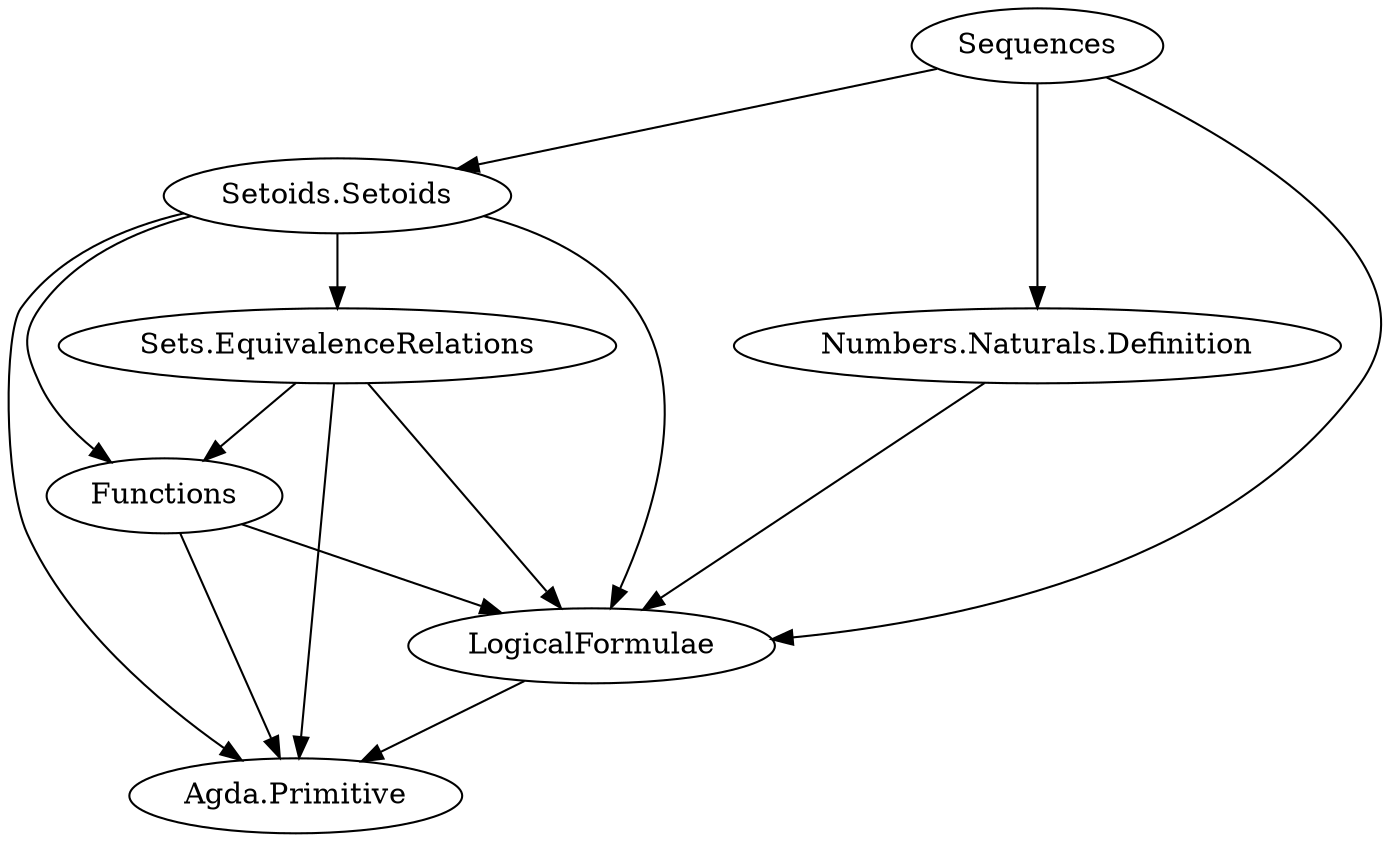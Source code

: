 digraph dependencies {
   m0[label="Sequences"];
   m1[label="Setoids.Setoids"];
   m6[label="Numbers.Naturals.Definition"];
   m2[label="LogicalFormulae"];
   m3[label="Agda.Primitive"];
   m4[label="Functions"];
   m5[label="Sets.EquivalenceRelations"];
   m0 -> m1;
   m0 -> m2;
   m0 -> m6;
   m1 -> m2;
   m1 -> m3;
   m1 -> m4;
   m1 -> m5;
   m2 -> m3;
   m4 -> m2;
   m4 -> m3;
   m5 -> m2;
   m5 -> m3;
   m5 -> m4;
   m6 -> m2;
}
